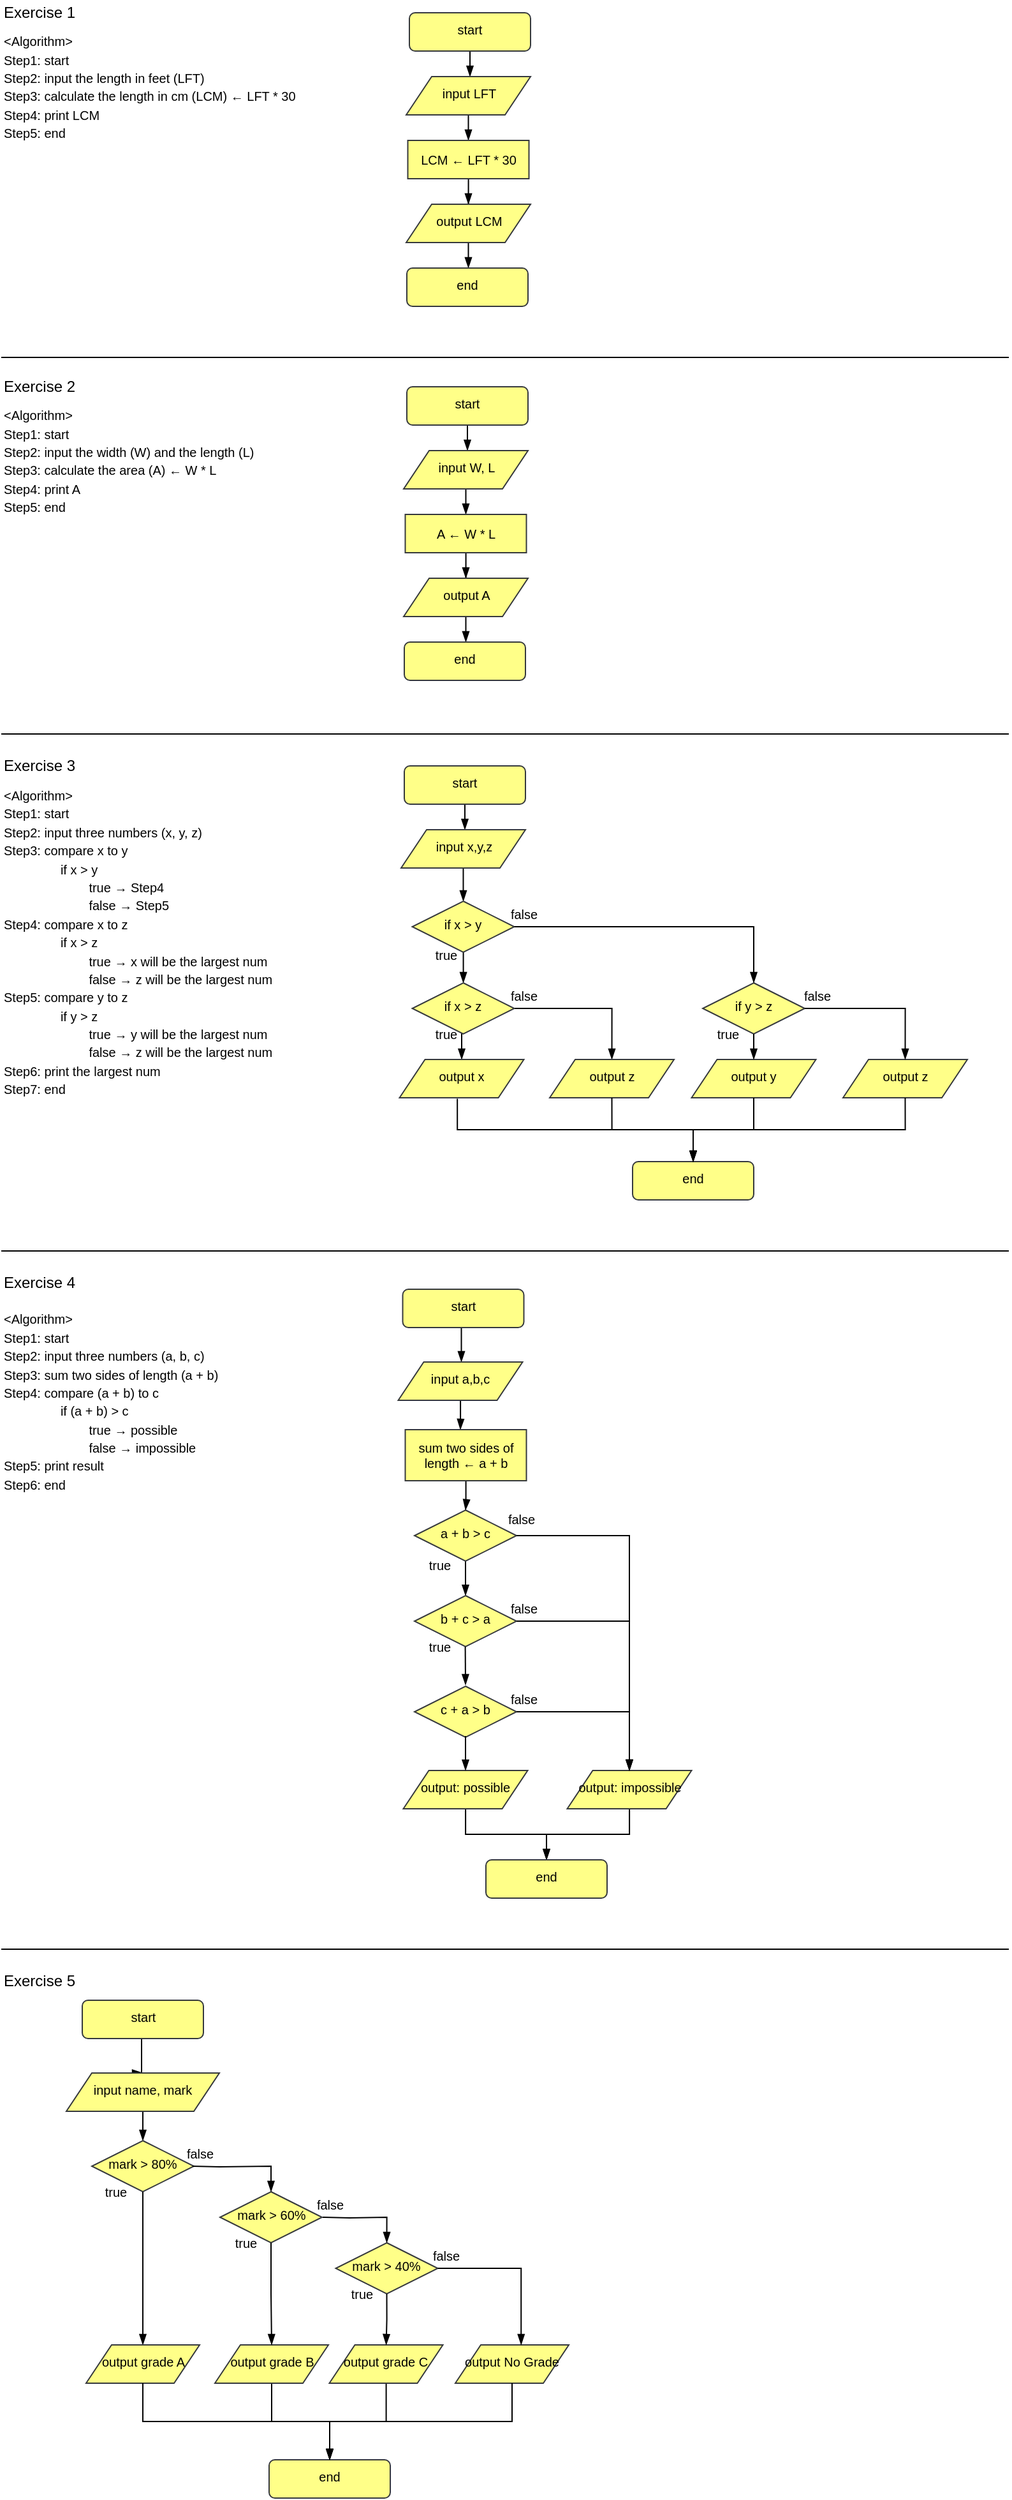 <mxfile version="15.2.4" type="device"><diagram id="eyqMh9cjn_WEc13BfmII" name="Page-1"><mxGraphModel dx="1113" dy="722" grid="1" gridSize="10" guides="1" tooltips="1" connect="1" arrows="1" fold="1" page="1" pageScale="1" pageWidth="827" pageHeight="1169" math="0" shadow="0"><root><mxCell id="0"/><mxCell id="1" parent="0"/><mxCell id="MJPnK16xKNpaMn_4Ucy1-2" value="Exercise 1" style="text;html=1;strokeColor=none;fillColor=none;align=left;verticalAlign=middle;whiteSpace=wrap;rounded=0;" parent="1" vertex="1"><mxGeometry x="10" y="10" width="100" height="20" as="geometry"/></mxCell><mxCell id="MJPnK16xKNpaMn_4Ucy1-3" value="&lt;font style=&quot;font-size: 10px&quot;&gt;&amp;lt;Algorithm&amp;gt;&lt;br&gt;Step1: start&lt;br&gt;Step2: input the length in feet (LFT)&lt;br&gt;Step3: calculate the length in cm (LCM) ← LFT * 30&lt;br&gt;Step4: print LCM&lt;br&gt;Step5: end&lt;br&gt;&lt;br&gt;&lt;/font&gt;" style="text;html=1;strokeColor=none;fillColor=none;align=left;verticalAlign=middle;whiteSpace=wrap;rounded=0;" parent="1" vertex="1"><mxGeometry x="10" y="30" width="240" height="110" as="geometry"/></mxCell><mxCell id="MJPnK16xKNpaMn_4Ucy1-7" style="edgeStyle=orthogonalEdgeStyle;rounded=0;orthogonalLoop=1;jettySize=auto;html=1;fontSize=10;endArrow=blockThin;endFill=1;" parent="1" source="MJPnK16xKNpaMn_4Ucy1-4" target="MJPnK16xKNpaMn_4Ucy1-6" edge="1"><mxGeometry relative="1" as="geometry"><Array as="points"><mxPoint x="376" y="70"/><mxPoint x="376" y="70"/></Array></mxGeometry></mxCell><mxCell id="MJPnK16xKNpaMn_4Ucy1-4" value="start" style="rounded=1;whiteSpace=wrap;html=1;fillColor=#ffff88;strokeColor=#36393d;fontSize=10;spacing=2;align=center;labelBorderColor=none;spacingTop=0;spacingBottom=4;" parent="1" vertex="1"><mxGeometry x="330" y="20" width="95" height="30" as="geometry"/></mxCell><mxCell id="MJPnK16xKNpaMn_4Ucy1-9" value="" style="edgeStyle=orthogonalEdgeStyle;rounded=0;orthogonalLoop=1;jettySize=auto;html=1;fontSize=10;endArrow=blockThin;endFill=1;" parent="1" source="MJPnK16xKNpaMn_4Ucy1-6" target="MJPnK16xKNpaMn_4Ucy1-8" edge="1"><mxGeometry relative="1" as="geometry"/></mxCell><mxCell id="MJPnK16xKNpaMn_4Ucy1-6" value="input LFT" style="shape=parallelogram;perimeter=parallelogramPerimeter;whiteSpace=wrap;html=1;fixedSize=1;fontSize=10;align=center;fillColor=#ffff88;strokeColor=#36393d;spacingBottom=4;" parent="1" vertex="1"><mxGeometry x="327.5" y="70" width="97.5" height="30" as="geometry"/></mxCell><mxCell id="MJPnK16xKNpaMn_4Ucy1-14" value="" style="edgeStyle=orthogonalEdgeStyle;rounded=0;orthogonalLoop=1;jettySize=auto;html=1;fontSize=10;endArrow=blockThin;endFill=1;entryX=0.5;entryY=0;entryDx=0;entryDy=0;" parent="1" source="MJPnK16xKNpaMn_4Ucy1-8" target="MJPnK16xKNpaMn_4Ucy1-10" edge="1"><mxGeometry relative="1" as="geometry"/></mxCell><mxCell id="MJPnK16xKNpaMn_4Ucy1-8" value="LCM ← LFT * 30" style="rounded=0;whiteSpace=wrap;html=1;fontSize=10;align=center;fillColor=#ffff88;strokeColor=#36393d;" parent="1" vertex="1"><mxGeometry x="328.75" y="120" width="95" height="30" as="geometry"/></mxCell><mxCell id="MJPnK16xKNpaMn_4Ucy1-15" value="" style="edgeStyle=orthogonalEdgeStyle;rounded=0;orthogonalLoop=1;jettySize=auto;html=1;fontSize=10;endArrow=blockThin;endFill=1;" parent="1" source="MJPnK16xKNpaMn_4Ucy1-10" target="MJPnK16xKNpaMn_4Ucy1-11" edge="1"><mxGeometry relative="1" as="geometry"/></mxCell><mxCell id="MJPnK16xKNpaMn_4Ucy1-10" value="output LCM" style="shape=parallelogram;perimeter=parallelogramPerimeter;whiteSpace=wrap;html=1;fixedSize=1;fontSize=10;align=center;fillColor=#ffff88;strokeColor=#36393d;spacingBottom=4;" parent="1" vertex="1"><mxGeometry x="327.5" y="170" width="97.5" height="30" as="geometry"/></mxCell><mxCell id="MJPnK16xKNpaMn_4Ucy1-11" value="end" style="rounded=1;whiteSpace=wrap;html=1;fillColor=#ffff88;strokeColor=#36393d;fontSize=10;spacing=2;align=center;labelBorderColor=none;spacingTop=0;spacingBottom=4;" parent="1" vertex="1"><mxGeometry x="328" y="220" width="95" height="30" as="geometry"/></mxCell><mxCell id="MJPnK16xKNpaMn_4Ucy1-16" value="&lt;font style=&quot;font-size: 10px&quot;&gt;&amp;lt;Algorithm&amp;gt;&lt;br&gt;Step1: start&lt;br&gt;Step2: input the width (W) and the length (L)&lt;br&gt;Step3: calculate the area (A) ← W * L&lt;br&gt;Step4: print A&lt;br&gt;Step5: end&lt;br&gt;&lt;br&gt;&lt;/font&gt;" style="text;html=1;strokeColor=none;fillColor=none;align=left;verticalAlign=middle;whiteSpace=wrap;rounded=0;" parent="1" vertex="1"><mxGeometry x="10" y="323" width="240" height="110" as="geometry"/></mxCell><mxCell id="MJPnK16xKNpaMn_4Ucy1-17" value="Exercise 2" style="text;html=1;strokeColor=none;fillColor=none;align=left;verticalAlign=middle;whiteSpace=wrap;rounded=0;" parent="1" vertex="1"><mxGeometry x="10" y="303" width="100" height="20" as="geometry"/></mxCell><mxCell id="MJPnK16xKNpaMn_4Ucy1-18" style="edgeStyle=orthogonalEdgeStyle;rounded=0;orthogonalLoop=1;jettySize=auto;html=1;fontSize=10;endArrow=blockThin;endFill=1;" parent="1" source="MJPnK16xKNpaMn_4Ucy1-19" target="MJPnK16xKNpaMn_4Ucy1-21" edge="1"><mxGeometry relative="1" as="geometry"><Array as="points"><mxPoint x="374" y="363"/><mxPoint x="374" y="363"/></Array></mxGeometry></mxCell><mxCell id="MJPnK16xKNpaMn_4Ucy1-19" value="start" style="rounded=1;whiteSpace=wrap;html=1;fillColor=#ffff88;strokeColor=#36393d;fontSize=10;spacing=2;align=center;labelBorderColor=none;spacingTop=0;spacingBottom=4;" parent="1" vertex="1"><mxGeometry x="328" y="313" width="95" height="30" as="geometry"/></mxCell><mxCell id="MJPnK16xKNpaMn_4Ucy1-20" value="" style="edgeStyle=orthogonalEdgeStyle;rounded=0;orthogonalLoop=1;jettySize=auto;html=1;fontSize=10;endArrow=blockThin;endFill=1;" parent="1" source="MJPnK16xKNpaMn_4Ucy1-21" target="MJPnK16xKNpaMn_4Ucy1-23" edge="1"><mxGeometry relative="1" as="geometry"/></mxCell><mxCell id="MJPnK16xKNpaMn_4Ucy1-21" value="input W, L" style="shape=parallelogram;perimeter=parallelogramPerimeter;whiteSpace=wrap;html=1;fixedSize=1;fontSize=10;align=center;fillColor=#ffff88;strokeColor=#36393d;spacingBottom=4;" parent="1" vertex="1"><mxGeometry x="325.5" y="363" width="97.5" height="30" as="geometry"/></mxCell><mxCell id="MJPnK16xKNpaMn_4Ucy1-22" value="" style="edgeStyle=orthogonalEdgeStyle;rounded=0;orthogonalLoop=1;jettySize=auto;html=1;fontSize=10;endArrow=blockThin;endFill=1;entryX=0.5;entryY=0;entryDx=0;entryDy=0;" parent="1" source="MJPnK16xKNpaMn_4Ucy1-23" target="MJPnK16xKNpaMn_4Ucy1-25" edge="1"><mxGeometry relative="1" as="geometry"/></mxCell><mxCell id="MJPnK16xKNpaMn_4Ucy1-23" value="A ← W * L" style="rounded=0;whiteSpace=wrap;html=1;fontSize=10;align=center;fillColor=#ffff88;strokeColor=#36393d;" parent="1" vertex="1"><mxGeometry x="326.75" y="413" width="95" height="30" as="geometry"/></mxCell><mxCell id="MJPnK16xKNpaMn_4Ucy1-24" value="" style="edgeStyle=orthogonalEdgeStyle;rounded=0;orthogonalLoop=1;jettySize=auto;html=1;fontSize=10;endArrow=blockThin;endFill=1;" parent="1" source="MJPnK16xKNpaMn_4Ucy1-25" target="MJPnK16xKNpaMn_4Ucy1-26" edge="1"><mxGeometry relative="1" as="geometry"/></mxCell><mxCell id="MJPnK16xKNpaMn_4Ucy1-25" value="output A" style="shape=parallelogram;perimeter=parallelogramPerimeter;whiteSpace=wrap;html=1;fixedSize=1;fontSize=10;align=center;fillColor=#ffff88;strokeColor=#36393d;spacingBottom=4;" parent="1" vertex="1"><mxGeometry x="325.5" y="463" width="97.5" height="30" as="geometry"/></mxCell><mxCell id="MJPnK16xKNpaMn_4Ucy1-26" value="end" style="rounded=1;whiteSpace=wrap;html=1;fillColor=#ffff88;strokeColor=#36393d;fontSize=10;spacing=2;align=center;labelBorderColor=none;spacingTop=0;spacingBottom=4;" parent="1" vertex="1"><mxGeometry x="326" y="513" width="95" height="30" as="geometry"/></mxCell><mxCell id="MJPnK16xKNpaMn_4Ucy1-27" value="" style="endArrow=none;html=1;fontSize=10;" parent="1" edge="1"><mxGeometry width="50" height="50" relative="1" as="geometry"><mxPoint x="10" y="290" as="sourcePoint"/><mxPoint x="800" y="290" as="targetPoint"/><Array as="points"/></mxGeometry></mxCell><mxCell id="MJPnK16xKNpaMn_4Ucy1-28" value="&lt;font style=&quot;font-size: 10px&quot;&gt;&amp;lt;Algorithm&amp;gt;&lt;br&gt;Step1: start&lt;br&gt;Step2: input three numbers (x, y, z)&lt;br&gt;Step3: compare x to y&lt;br&gt;&lt;span style=&quot;white-space: pre&quot;&gt;&#9;&lt;/span&gt;&lt;span style=&quot;white-space: pre&quot;&gt;&#9;&lt;/span&gt;if x &amp;gt; y&lt;br&gt;&lt;span style=&quot;white-space: pre&quot;&gt;&#9;&lt;/span&gt;&lt;span style=&quot;white-space: pre&quot;&gt;&#9;&lt;/span&gt;&lt;span style=&quot;white-space: pre&quot;&gt;&#9;&lt;/span&gt;true → Step4&lt;br&gt;&lt;span style=&quot;white-space: pre&quot;&gt;&#9;&lt;/span&gt;&lt;span style=&quot;white-space: pre&quot;&gt;&#9;&lt;/span&gt;&lt;span style=&quot;white-space: pre&quot;&gt;&#9;&lt;/span&gt;false → Step5&lt;br&gt;Step4: compare x to z&lt;br&gt;&lt;span style=&quot;white-space: pre&quot;&gt;&#9;&lt;/span&gt;&lt;span style=&quot;white-space: pre&quot;&gt;&#9;&lt;/span&gt;if x &amp;gt; z&lt;br&gt;&lt;span style=&quot;white-space: pre&quot;&gt;&#9;&lt;/span&gt;&lt;span style=&quot;white-space: pre&quot;&gt;&#9;&lt;/span&gt;&lt;span style=&quot;white-space: pre&quot;&gt;&#9;&lt;/span&gt;true → x will be the largest num&lt;br&gt;&lt;span style=&quot;white-space: pre&quot;&gt;&#9;&lt;/span&gt;&lt;span style=&quot;white-space: pre&quot;&gt;&#9;&lt;/span&gt;&lt;span style=&quot;white-space: pre&quot;&gt;&#9;&lt;/span&gt;false → z will be the largest num&amp;nbsp;&lt;br&gt;Step5: compare y to z&lt;br&gt;&lt;span style=&quot;white-space: pre&quot;&gt;&#9;&lt;/span&gt;&lt;span style=&quot;white-space: pre&quot;&gt;&#9;&lt;/span&gt;if y &amp;gt; z&lt;br&gt;&lt;span style=&quot;white-space: pre&quot;&gt;&#9;&lt;/span&gt;&lt;span style=&quot;white-space: pre&quot;&gt;&#9;&lt;/span&gt;&lt;span style=&quot;white-space: pre&quot;&gt;&#9;&lt;/span&gt;true → y will be the largest num&lt;br&gt;&lt;span style=&quot;white-space: pre&quot;&gt;&#9;&lt;/span&gt;&lt;span style=&quot;white-space: pre&quot;&gt;&#9;&lt;/span&gt;&lt;span style=&quot;white-space: pre&quot;&gt;&#9;&lt;/span&gt;false → z will be the largest num&lt;br&gt;Step6: print the largest num&lt;br&gt;Step7: end&lt;br&gt;&lt;br&gt;&lt;/font&gt;" style="text;html=1;strokeColor=none;fillColor=none;align=left;verticalAlign=middle;whiteSpace=wrap;rounded=0;" parent="1" vertex="1"><mxGeometry x="10" y="640" width="240" height="230" as="geometry"/></mxCell><mxCell id="MJPnK16xKNpaMn_4Ucy1-29" value="Exercise 3" style="text;html=1;strokeColor=none;fillColor=none;align=left;verticalAlign=middle;whiteSpace=wrap;rounded=0;" parent="1" vertex="1"><mxGeometry x="10" y="600" width="100" height="20" as="geometry"/></mxCell><mxCell id="MJPnK16xKNpaMn_4Ucy1-30" value="" style="endArrow=none;html=1;fontSize=10;" parent="1" edge="1"><mxGeometry width="50" height="50" relative="1" as="geometry"><mxPoint x="10" y="585" as="sourcePoint"/><mxPoint x="800" y="585" as="targetPoint"/><Array as="points"/></mxGeometry></mxCell><mxCell id="MJPnK16xKNpaMn_4Ucy1-31" style="edgeStyle=orthogonalEdgeStyle;rounded=0;orthogonalLoop=1;jettySize=auto;html=1;fontSize=10;endArrow=blockThin;endFill=1;" parent="1" source="MJPnK16xKNpaMn_4Ucy1-32" target="MJPnK16xKNpaMn_4Ucy1-34" edge="1"><mxGeometry relative="1" as="geometry"><Array as="points"><mxPoint x="372" y="660"/><mxPoint x="372" y="660"/></Array></mxGeometry></mxCell><mxCell id="MJPnK16xKNpaMn_4Ucy1-32" value="start" style="rounded=1;whiteSpace=wrap;html=1;fillColor=#ffff88;strokeColor=#36393d;fontSize=10;spacing=2;align=center;labelBorderColor=none;spacingTop=0;spacingBottom=4;" parent="1" vertex="1"><mxGeometry x="326" y="610" width="95" height="30" as="geometry"/></mxCell><mxCell id="MJPnK16xKNpaMn_4Ucy1-42" value="" style="edgeStyle=orthogonalEdgeStyle;rounded=0;orthogonalLoop=1;jettySize=auto;html=1;fontSize=10;endArrow=blockThin;endFill=1;" parent="1" source="MJPnK16xKNpaMn_4Ucy1-34" target="MJPnK16xKNpaMn_4Ucy1-40" edge="1"><mxGeometry relative="1" as="geometry"/></mxCell><mxCell id="MJPnK16xKNpaMn_4Ucy1-34" value="input x,y,z" style="shape=parallelogram;perimeter=parallelogramPerimeter;whiteSpace=wrap;html=1;fixedSize=1;fontSize=10;align=center;fillColor=#ffff88;strokeColor=#36393d;spacingBottom=4;" parent="1" vertex="1"><mxGeometry x="323.5" y="660" width="97.5" height="30" as="geometry"/></mxCell><mxCell id="MJPnK16xKNpaMn_4Ucy1-37" value="" style="edgeStyle=orthogonalEdgeStyle;rounded=0;orthogonalLoop=1;jettySize=auto;html=1;fontSize=10;endArrow=blockThin;endFill=1;entryX=0.5;entryY=0;entryDx=0;entryDy=0;" parent="1" target="MJPnK16xKNpaMn_4Ucy1-49" edge="1"><mxGeometry relative="1" as="geometry"><mxPoint x="372.25" y="790" as="sourcePoint"/></mxGeometry></mxCell><mxCell id="MJPnK16xKNpaMn_4Ucy1-39" value="end" style="rounded=1;whiteSpace=wrap;html=1;fillColor=#ffff88;strokeColor=#36393d;fontSize=10;spacing=2;align=center;labelBorderColor=none;spacingTop=0;spacingBottom=4;" parent="1" vertex="1"><mxGeometry x="505" y="920" width="95" height="30" as="geometry"/></mxCell><mxCell id="MJPnK16xKNpaMn_4Ucy1-44" value="" style="edgeStyle=orthogonalEdgeStyle;rounded=0;orthogonalLoop=1;jettySize=auto;html=1;fontSize=10;endArrow=blockThin;endFill=1;" parent="1" source="MJPnK16xKNpaMn_4Ucy1-40" target="MJPnK16xKNpaMn_4Ucy1-43" edge="1"><mxGeometry relative="1" as="geometry"/></mxCell><mxCell id="MJPnK16xKNpaMn_4Ucy1-40" value="if x &amp;gt; y" style="rhombus;whiteSpace=wrap;html=1;fontSize=10;align=center;fillColor=#ffff88;strokeColor=#36393d;spacingBottom=4;" parent="1" vertex="1"><mxGeometry x="332.25" y="716" width="80" height="40" as="geometry"/></mxCell><mxCell id="MJPnK16xKNpaMn_4Ucy1-55" value="" style="edgeStyle=orthogonalEdgeStyle;rounded=0;orthogonalLoop=1;jettySize=auto;html=1;fontSize=10;endArrow=blockThin;endFill=1;entryX=0.5;entryY=0;entryDx=0;entryDy=0;" parent="1" source="MJPnK16xKNpaMn_4Ucy1-43" target="MJPnK16xKNpaMn_4Ucy1-51" edge="1"><mxGeometry relative="1" as="geometry"><mxPoint x="482.25" y="800" as="targetPoint"/></mxGeometry></mxCell><mxCell id="MJPnK16xKNpaMn_4Ucy1-43" value="if x &amp;gt; z" style="rhombus;whiteSpace=wrap;html=1;fontSize=10;align=center;fillColor=#ffff88;strokeColor=#36393d;spacingBottom=4;" parent="1" vertex="1"><mxGeometry x="332.25" y="780" width="80" height="40" as="geometry"/></mxCell><mxCell id="MJPnK16xKNpaMn_4Ucy1-45" value="if y &amp;gt; z" style="rhombus;whiteSpace=wrap;html=1;fontSize=10;align=center;fillColor=#ffff88;strokeColor=#36393d;spacingBottom=4;" parent="1" vertex="1"><mxGeometry x="560" y="780" width="80" height="40" as="geometry"/></mxCell><mxCell id="MJPnK16xKNpaMn_4Ucy1-46" value="" style="edgeStyle=orthogonalEdgeStyle;rounded=0;orthogonalLoop=1;jettySize=auto;html=1;fontSize=10;endArrow=blockThin;endFill=1;exitX=1;exitY=0.5;exitDx=0;exitDy=0;entryX=0.5;entryY=0;entryDx=0;entryDy=0;" parent="1" source="MJPnK16xKNpaMn_4Ucy1-40" target="MJPnK16xKNpaMn_4Ucy1-45" edge="1"><mxGeometry relative="1" as="geometry"><mxPoint x="382.314" y="765.968" as="sourcePoint"/><mxPoint x="480" y="780" as="targetPoint"/></mxGeometry></mxCell><mxCell id="MJPnK16xKNpaMn_4Ucy1-47" value="false" style="text;html=1;strokeColor=none;fillColor=none;align=center;verticalAlign=middle;whiteSpace=wrap;rounded=0;fontSize=10;" parent="1" vertex="1"><mxGeometry x="400" y="716" width="40" height="20" as="geometry"/></mxCell><mxCell id="MJPnK16xKNpaMn_4Ucy1-48" value="true" style="text;html=1;strokeColor=none;fillColor=none;align=center;verticalAlign=middle;whiteSpace=wrap;rounded=0;fontSize=10;" parent="1" vertex="1"><mxGeometry x="339.25" y="748" width="40" height="20" as="geometry"/></mxCell><mxCell id="MJPnK16xKNpaMn_4Ucy1-49" value="output x" style="shape=parallelogram;perimeter=parallelogramPerimeter;whiteSpace=wrap;html=1;fixedSize=1;fontSize=10;align=center;fillColor=#ffff88;strokeColor=#36393d;spacingBottom=4;" parent="1" vertex="1"><mxGeometry x="322.25" y="840" width="97.5" height="30" as="geometry"/></mxCell><mxCell id="MJPnK16xKNpaMn_4Ucy1-51" value="output z" style="shape=parallelogram;perimeter=parallelogramPerimeter;whiteSpace=wrap;html=1;fixedSize=1;fontSize=10;align=center;fillColor=#ffff88;strokeColor=#36393d;spacingBottom=4;" parent="1" vertex="1"><mxGeometry x="440" y="840" width="97.5" height="30" as="geometry"/></mxCell><mxCell id="MJPnK16xKNpaMn_4Ucy1-52" value="output y" style="shape=parallelogram;perimeter=parallelogramPerimeter;whiteSpace=wrap;html=1;fixedSize=1;fontSize=10;align=center;fillColor=#ffff88;strokeColor=#36393d;spacingBottom=4;" parent="1" vertex="1"><mxGeometry x="551.25" y="840" width="97.5" height="30" as="geometry"/></mxCell><mxCell id="MJPnK16xKNpaMn_4Ucy1-56" value="false" style="text;html=1;strokeColor=none;fillColor=none;align=center;verticalAlign=middle;whiteSpace=wrap;rounded=0;fontSize=10;" parent="1" vertex="1"><mxGeometry x="400" y="780" width="40" height="20" as="geometry"/></mxCell><mxCell id="MJPnK16xKNpaMn_4Ucy1-57" value="true" style="text;html=1;strokeColor=none;fillColor=none;align=center;verticalAlign=middle;whiteSpace=wrap;rounded=0;fontSize=10;" parent="1" vertex="1"><mxGeometry x="339.25" y="810" width="40" height="20" as="geometry"/></mxCell><mxCell id="MJPnK16xKNpaMn_4Ucy1-58" value="output z" style="shape=parallelogram;perimeter=parallelogramPerimeter;whiteSpace=wrap;html=1;fixedSize=1;fontSize=10;align=center;fillColor=#ffff88;strokeColor=#36393d;spacingBottom=4;" parent="1" vertex="1"><mxGeometry x="670" y="840" width="97.5" height="30" as="geometry"/></mxCell><mxCell id="MJPnK16xKNpaMn_4Ucy1-59" value="" style="edgeStyle=orthogonalEdgeStyle;rounded=0;orthogonalLoop=1;jettySize=auto;html=1;fontSize=10;endArrow=blockThin;endFill=1;entryX=0.5;entryY=0;entryDx=0;entryDy=0;exitX=1;exitY=0.5;exitDx=0;exitDy=0;" parent="1" source="MJPnK16xKNpaMn_4Ucy1-62" target="MJPnK16xKNpaMn_4Ucy1-52" edge="1"><mxGeometry relative="1" as="geometry"><mxPoint x="600" y="815" as="sourcePoint"/><mxPoint x="611.75" y="840" as="targetPoint"/></mxGeometry></mxCell><mxCell id="MJPnK16xKNpaMn_4Ucy1-60" value="" style="edgeStyle=orthogonalEdgeStyle;rounded=0;orthogonalLoop=1;jettySize=auto;html=1;fontSize=10;endArrow=blockThin;endFill=1;entryX=0.5;entryY=0;entryDx=0;entryDy=0;exitX=1;exitY=0.5;exitDx=0;exitDy=0;" parent="1" source="MJPnK16xKNpaMn_4Ucy1-45" target="MJPnK16xKNpaMn_4Ucy1-58" edge="1"><mxGeometry relative="1" as="geometry"><mxPoint x="652.943" y="800.029" as="sourcePoint"/><mxPoint x="729.5" y="840" as="targetPoint"/></mxGeometry></mxCell><mxCell id="MJPnK16xKNpaMn_4Ucy1-61" value="false" style="text;html=1;strokeColor=none;fillColor=none;align=center;verticalAlign=middle;whiteSpace=wrap;rounded=0;fontSize=10;" parent="1" vertex="1"><mxGeometry x="630" y="780" width="40" height="20" as="geometry"/></mxCell><mxCell id="MJPnK16xKNpaMn_4Ucy1-62" value="true" style="text;html=1;strokeColor=none;fillColor=none;align=center;verticalAlign=middle;whiteSpace=wrap;rounded=0;fontSize=10;" parent="1" vertex="1"><mxGeometry x="560" y="815" width="40" height="10" as="geometry"/></mxCell><mxCell id="MJPnK16xKNpaMn_4Ucy1-63" value="" style="edgeStyle=orthogonalEdgeStyle;rounded=0;orthogonalLoop=1;jettySize=auto;html=1;fontSize=10;endArrow=blockThin;endFill=1;entryX=0.5;entryY=0;entryDx=0;entryDy=0;exitX=0.5;exitY=1;exitDx=0;exitDy=0;" parent="1" source="MJPnK16xKNpaMn_4Ucy1-58" target="MJPnK16xKNpaMn_4Ucy1-39" edge="1"><mxGeometry relative="1" as="geometry"><mxPoint x="593.363" y="889.999" as="sourcePoint"/><mxPoint x="669.92" y="929.97" as="targetPoint"/></mxGeometry></mxCell><mxCell id="MJPnK16xKNpaMn_4Ucy1-64" value="" style="edgeStyle=orthogonalEdgeStyle;rounded=0;orthogonalLoop=1;jettySize=auto;html=1;fontSize=10;endArrow=blockThin;endFill=1;entryX=0.5;entryY=0;entryDx=0;entryDy=0;exitX=0.5;exitY=1;exitDx=0;exitDy=0;" parent="1" source="MJPnK16xKNpaMn_4Ucy1-52" target="MJPnK16xKNpaMn_4Ucy1-39" edge="1"><mxGeometry relative="1" as="geometry"><mxPoint x="635.63" y="880" as="sourcePoint"/><mxPoint x="469.38" y="930" as="targetPoint"/></mxGeometry></mxCell><mxCell id="MJPnK16xKNpaMn_4Ucy1-66" value="" style="edgeStyle=orthogonalEdgeStyle;rounded=0;orthogonalLoop=1;jettySize=auto;html=1;fontSize=10;endArrow=blockThin;endFill=1;exitX=0.465;exitY=1.024;exitDx=0;exitDy=0;exitPerimeter=0;entryX=0.5;entryY=0;entryDx=0;entryDy=0;" parent="1" source="MJPnK16xKNpaMn_4Ucy1-49" target="MJPnK16xKNpaMn_4Ucy1-39" edge="1"><mxGeometry relative="1" as="geometry"><mxPoint x="342.38" y="904" as="sourcePoint"/><mxPoint x="404.63" y="950" as="targetPoint"/></mxGeometry></mxCell><mxCell id="MJPnK16xKNpaMn_4Ucy1-67" value="" style="edgeStyle=orthogonalEdgeStyle;rounded=0;orthogonalLoop=1;jettySize=auto;html=1;fontSize=10;endArrow=blockThin;endFill=1;exitX=0.5;exitY=1;exitDx=0;exitDy=0;entryX=0.5;entryY=0;entryDx=0;entryDy=0;" parent="1" source="MJPnK16xKNpaMn_4Ucy1-51" target="MJPnK16xKNpaMn_4Ucy1-39" edge="1"><mxGeometry relative="1" as="geometry"><mxPoint x="377.587" y="880.72" as="sourcePoint"/><mxPoint x="562.5" y="930" as="targetPoint"/></mxGeometry></mxCell><mxCell id="MJPnK16xKNpaMn_4Ucy1-68" value="&lt;font style=&quot;font-size: 10px&quot;&gt;&amp;lt;Algorithm&amp;gt;&lt;br&gt;Step1: start&lt;br&gt;Step2: input three numbers (a, b, c)&lt;br&gt;Step3: sum two sides of length (a + b)&lt;br&gt;Step4: compare (a + b) to c&lt;br&gt;&lt;span style=&quot;white-space: pre&quot;&gt;&#9;&lt;/span&gt;&lt;span style=&quot;white-space: pre&quot;&gt;&#9;&lt;/span&gt;if (a + b) &amp;gt; c&lt;br&gt;&lt;span style=&quot;white-space: pre&quot;&gt;&#9;&lt;/span&gt;&lt;span style=&quot;white-space: pre&quot;&gt;&#9;&lt;/span&gt;&lt;span style=&quot;white-space: pre&quot;&gt;&#9;&lt;/span&gt;true → possible&lt;br&gt;&lt;span style=&quot;white-space: pre&quot;&gt;&#9;&lt;/span&gt;&lt;span style=&quot;white-space: pre&quot;&gt;&#9;&lt;/span&gt;&lt;span style=&quot;white-space: pre&quot;&gt;&#9;&lt;/span&gt;false → impossible&amp;nbsp;&lt;br&gt;Step5: print result&lt;br&gt;Step6: end&lt;br&gt;&lt;br&gt;&lt;/font&gt;" style="text;html=1;strokeColor=none;fillColor=none;align=left;verticalAlign=middle;whiteSpace=wrap;rounded=0;" parent="1" vertex="1"><mxGeometry x="10" y="1000" width="240" height="230" as="geometry"/></mxCell><mxCell id="MJPnK16xKNpaMn_4Ucy1-69" value="Exercise 4" style="text;html=1;strokeColor=none;fillColor=none;align=left;verticalAlign=middle;whiteSpace=wrap;rounded=0;" parent="1" vertex="1"><mxGeometry x="10" y="1005" width="100" height="20" as="geometry"/></mxCell><mxCell id="MJPnK16xKNpaMn_4Ucy1-70" value="" style="endArrow=none;html=1;fontSize=10;" parent="1" edge="1"><mxGeometry width="50" height="50" relative="1" as="geometry"><mxPoint x="10" y="990" as="sourcePoint"/><mxPoint x="800" y="990" as="targetPoint"/><Array as="points"/></mxGeometry></mxCell><mxCell id="MJPnK16xKNpaMn_4Ucy1-71" style="edgeStyle=orthogonalEdgeStyle;rounded=0;orthogonalLoop=1;jettySize=auto;html=1;fontSize=10;endArrow=blockThin;endFill=1;" parent="1" source="MJPnK16xKNpaMn_4Ucy1-72" target="MJPnK16xKNpaMn_4Ucy1-74" edge="1"><mxGeometry relative="1" as="geometry"><Array as="points"><mxPoint x="370.75" y="1070"/><mxPoint x="370.75" y="1070"/></Array></mxGeometry></mxCell><mxCell id="MJPnK16xKNpaMn_4Ucy1-72" value="start" style="rounded=1;whiteSpace=wrap;html=1;fillColor=#ffff88;strokeColor=#36393d;fontSize=10;spacing=2;align=center;labelBorderColor=none;spacingTop=0;spacingBottom=4;" parent="1" vertex="1"><mxGeometry x="324.75" y="1020" width="95" height="30" as="geometry"/></mxCell><mxCell id="MJPnK16xKNpaMn_4Ucy1-73" value="" style="edgeStyle=orthogonalEdgeStyle;rounded=0;orthogonalLoop=1;jettySize=auto;html=1;fontSize=10;endArrow=blockThin;endFill=1;entryX=0.455;entryY=0;entryDx=0;entryDy=0;entryPerimeter=0;" parent="1" source="MJPnK16xKNpaMn_4Ucy1-74" target="MJPnK16xKNpaMn_4Ucy1-79" edge="1"><mxGeometry relative="1" as="geometry"/></mxCell><mxCell id="MJPnK16xKNpaMn_4Ucy1-74" value="input a,b,c" style="shape=parallelogram;perimeter=parallelogramPerimeter;whiteSpace=wrap;html=1;fixedSize=1;fontSize=10;align=center;fillColor=#ffff88;strokeColor=#36393d;spacingBottom=4;" parent="1" vertex="1"><mxGeometry x="321.25" y="1077" width="97.5" height="30" as="geometry"/></mxCell><mxCell id="MJPnK16xKNpaMn_4Ucy1-86" value="" style="edgeStyle=orthogonalEdgeStyle;rounded=0;orthogonalLoop=1;jettySize=auto;html=1;fontSize=10;endArrow=blockThin;endFill=1;entryX=0.5;entryY=0;entryDx=0;entryDy=0;" parent="1" source="MJPnK16xKNpaMn_4Ucy1-76" target="aTNP_7dJa2hOs_6PP5Cn-1" edge="1"><mxGeometry relative="1" as="geometry"/></mxCell><mxCell id="MJPnK16xKNpaMn_4Ucy1-76" value="a + b &amp;gt; c" style="rhombus;whiteSpace=wrap;html=1;fontSize=10;align=center;fillColor=#ffff88;strokeColor=#36393d;spacingBottom=4;" parent="1" vertex="1"><mxGeometry x="334" y="1193" width="80" height="40" as="geometry"/></mxCell><mxCell id="MJPnK16xKNpaMn_4Ucy1-77" value="false" style="text;html=1;strokeColor=none;fillColor=none;align=center;verticalAlign=middle;whiteSpace=wrap;rounded=0;fontSize=10;" parent="1" vertex="1"><mxGeometry x="397.75" y="1190" width="40" height="20" as="geometry"/></mxCell><mxCell id="MJPnK16xKNpaMn_4Ucy1-78" value="true" style="text;html=1;strokeColor=none;fillColor=none;align=center;verticalAlign=middle;whiteSpace=wrap;rounded=0;fontSize=10;" parent="1" vertex="1"><mxGeometry x="334" y="1220" width="40" height="32" as="geometry"/></mxCell><mxCell id="MJPnK16xKNpaMn_4Ucy1-83" value="" style="edgeStyle=orthogonalEdgeStyle;rounded=0;orthogonalLoop=1;jettySize=auto;html=1;fontSize=10;endArrow=blockThin;endFill=1;entryX=0.5;entryY=0;entryDx=0;entryDy=0;" parent="1" source="MJPnK16xKNpaMn_4Ucy1-79" target="MJPnK16xKNpaMn_4Ucy1-76" edge="1"><mxGeometry relative="1" as="geometry"/></mxCell><mxCell id="MJPnK16xKNpaMn_4Ucy1-79" value="sum two sides of length ← a + b" style="rounded=0;whiteSpace=wrap;html=1;fontSize=10;align=center;fillColor=#ffff88;strokeColor=#36393d;" parent="1" vertex="1"><mxGeometry x="326.75" y="1130" width="95" height="40" as="geometry"/></mxCell><mxCell id="MJPnK16xKNpaMn_4Ucy1-90" value="" style="edgeStyle=orthogonalEdgeStyle;rounded=0;orthogonalLoop=1;jettySize=auto;html=1;fontSize=10;endArrow=blockThin;endFill=1;" parent="1" source="MJPnK16xKNpaMn_4Ucy1-84" target="MJPnK16xKNpaMn_4Ucy1-88" edge="1"><mxGeometry relative="1" as="geometry"/></mxCell><mxCell id="MJPnK16xKNpaMn_4Ucy1-84" value="output: possible" style="shape=parallelogram;perimeter=parallelogramPerimeter;whiteSpace=wrap;html=1;fixedSize=1;fontSize=10;align=center;fillColor=#ffff88;strokeColor=#36393d;spacingBottom=4;" parent="1" vertex="1"><mxGeometry x="325.25" y="1397" width="97.5" height="30" as="geometry"/></mxCell><mxCell id="MJPnK16xKNpaMn_4Ucy1-89" value="" style="edgeStyle=orthogonalEdgeStyle;rounded=0;orthogonalLoop=1;jettySize=auto;html=1;fontSize=10;endArrow=blockThin;endFill=1;" parent="1" source="MJPnK16xKNpaMn_4Ucy1-85" target="MJPnK16xKNpaMn_4Ucy1-88" edge="1"><mxGeometry relative="1" as="geometry"/></mxCell><mxCell id="MJPnK16xKNpaMn_4Ucy1-85" value="output: impossible" style="shape=parallelogram;perimeter=parallelogramPerimeter;whiteSpace=wrap;html=1;fixedSize=1;fontSize=10;align=center;fillColor=#ffff88;strokeColor=#36393d;spacingBottom=4;" parent="1" vertex="1"><mxGeometry x="453.75" y="1397" width="97.5" height="30" as="geometry"/></mxCell><mxCell id="MJPnK16xKNpaMn_4Ucy1-87" value="" style="edgeStyle=orthogonalEdgeStyle;rounded=0;orthogonalLoop=1;jettySize=auto;html=1;fontSize=10;endArrow=blockThin;endFill=1;exitX=1;exitY=0.5;exitDx=0;exitDy=0;entryX=0.5;entryY=0;entryDx=0;entryDy=0;" parent="1" source="MJPnK16xKNpaMn_4Ucy1-76" target="MJPnK16xKNpaMn_4Ucy1-85" edge="1"><mxGeometry relative="1" as="geometry"><mxPoint x="384" y="1243" as="sourcePoint"/><mxPoint x="384.04" y="1270" as="targetPoint"/></mxGeometry></mxCell><mxCell id="MJPnK16xKNpaMn_4Ucy1-88" value="end" style="rounded=1;whiteSpace=wrap;html=1;fillColor=#ffff88;strokeColor=#36393d;fontSize=10;spacing=2;align=center;labelBorderColor=none;spacingTop=0;spacingBottom=4;" parent="1" vertex="1"><mxGeometry x="390" y="1467" width="95" height="30" as="geometry"/></mxCell><mxCell id="MJPnK16xKNpaMn_4Ucy1-93" value="Exercise 5" style="text;html=1;strokeColor=none;fillColor=none;align=left;verticalAlign=middle;whiteSpace=wrap;rounded=0;" parent="1" vertex="1"><mxGeometry x="10" y="1552" width="100" height="20" as="geometry"/></mxCell><mxCell id="MJPnK16xKNpaMn_4Ucy1-94" value="" style="endArrow=none;html=1;fontSize=10;" parent="1" edge="1"><mxGeometry width="50" height="50" relative="1" as="geometry"><mxPoint x="10" y="1537" as="sourcePoint"/><mxPoint x="800" y="1537" as="targetPoint"/><Array as="points"/></mxGeometry></mxCell><mxCell id="MJPnK16xKNpaMn_4Ucy1-95" style="edgeStyle=orthogonalEdgeStyle;rounded=0;orthogonalLoop=1;jettySize=auto;html=1;fontSize=10;endArrow=blockThin;endFill=1;entryX=0.5;entryY=0;entryDx=0;entryDy=0;" parent="1" source="MJPnK16xKNpaMn_4Ucy1-96" target="MJPnK16xKNpaMn_4Ucy1-98" edge="1"><mxGeometry relative="1" as="geometry"><Array as="points"><mxPoint x="120" y="1634"/></Array></mxGeometry></mxCell><mxCell id="MJPnK16xKNpaMn_4Ucy1-96" value="start" style="rounded=1;whiteSpace=wrap;html=1;fillColor=#ffff88;strokeColor=#36393d;fontSize=10;spacing=2;align=center;labelBorderColor=none;spacingTop=0;spacingBottom=4;" parent="1" vertex="1"><mxGeometry x="73.5" y="1577" width="95" height="30" as="geometry"/></mxCell><mxCell id="MJPnK16xKNpaMn_4Ucy1-97" value="" style="edgeStyle=orthogonalEdgeStyle;rounded=0;orthogonalLoop=1;jettySize=auto;html=1;fontSize=10;endArrow=blockThin;endFill=1;entryX=0.5;entryY=0;entryDx=0;entryDy=0;" parent="1" source="MJPnK16xKNpaMn_4Ucy1-98" target="MJPnK16xKNpaMn_4Ucy1-100" edge="1"><mxGeometry relative="1" as="geometry"><mxPoint x="118.725" y="1687" as="targetPoint"/></mxGeometry></mxCell><mxCell id="MJPnK16xKNpaMn_4Ucy1-98" value="input name, mark" style="shape=parallelogram;perimeter=parallelogramPerimeter;whiteSpace=wrap;html=1;fixedSize=1;fontSize=10;align=center;fillColor=#ffff88;strokeColor=#36393d;spacingBottom=4;" parent="1" vertex="1"><mxGeometry x="61" y="1634" width="120" height="30" as="geometry"/></mxCell><mxCell id="MJPnK16xKNpaMn_4Ucy1-100" value="mark &amp;gt; 80%" style="rhombus;whiteSpace=wrap;html=1;fontSize=10;align=center;fillColor=#ffff88;strokeColor=#36393d;spacingBottom=4;" parent="1" vertex="1"><mxGeometry x="81" y="1687" width="80" height="40" as="geometry"/></mxCell><mxCell id="MJPnK16xKNpaMn_4Ucy1-101" value="mark &amp;gt; 60%" style="rhombus;whiteSpace=wrap;html=1;fontSize=10;align=center;fillColor=#ffff88;strokeColor=#36393d;spacingBottom=4;" parent="1" vertex="1"><mxGeometry x="181.5" y="1727" width="80" height="40" as="geometry"/></mxCell><mxCell id="MJPnK16xKNpaMn_4Ucy1-102" value="mark &amp;gt; 40%" style="rhombus;whiteSpace=wrap;html=1;fontSize=10;align=center;fillColor=#ffff88;strokeColor=#36393d;spacingBottom=4;" parent="1" vertex="1"><mxGeometry x="272.25" y="1767" width="80" height="40" as="geometry"/></mxCell><mxCell id="MJPnK16xKNpaMn_4Ucy1-103" value="" style="edgeStyle=orthogonalEdgeStyle;rounded=0;orthogonalLoop=1;jettySize=auto;html=1;fontSize=10;endArrow=blockThin;endFill=1;exitX=0.5;exitY=1;exitDx=0;exitDy=0;entryX=0.5;entryY=0;entryDx=0;entryDy=0;" parent="1" source="MJPnK16xKNpaMn_4Ucy1-100" target="MJPnK16xKNpaMn_4Ucy1-104" edge="1"><mxGeometry relative="1" as="geometry"><mxPoint x="131" y="1674" as="sourcePoint"/><mxPoint x="120" y="1837" as="targetPoint"/></mxGeometry></mxCell><mxCell id="MJPnK16xKNpaMn_4Ucy1-104" value="output grade A" style="shape=parallelogram;perimeter=parallelogramPerimeter;whiteSpace=wrap;html=1;fixedSize=1;fontSize=10;align=center;fillColor=#ffff88;strokeColor=#36393d;spacingBottom=4;" parent="1" vertex="1"><mxGeometry x="76.5" y="1847" width="89" height="30" as="geometry"/></mxCell><mxCell id="MJPnK16xKNpaMn_4Ucy1-115" value="" style="edgeStyle=orthogonalEdgeStyle;rounded=0;orthogonalLoop=1;jettySize=auto;html=1;fontSize=10;endArrow=blockThin;endFill=1;" parent="1" source="MJPnK16xKNpaMn_4Ucy1-105" target="MJPnK16xKNpaMn_4Ucy1-113" edge="1"><mxGeometry relative="1" as="geometry"/></mxCell><mxCell id="MJPnK16xKNpaMn_4Ucy1-105" value="output grade B" style="shape=parallelogram;perimeter=parallelogramPerimeter;whiteSpace=wrap;html=1;fixedSize=1;fontSize=10;align=center;fillColor=#ffff88;strokeColor=#36393d;spacingBottom=4;" parent="1" vertex="1"><mxGeometry x="177.5" y="1847" width="89" height="30" as="geometry"/></mxCell><mxCell id="MJPnK16xKNpaMn_4Ucy1-116" value="" style="edgeStyle=orthogonalEdgeStyle;rounded=0;orthogonalLoop=1;jettySize=auto;html=1;fontSize=10;endArrow=blockThin;endFill=1;" parent="1" source="MJPnK16xKNpaMn_4Ucy1-106" target="MJPnK16xKNpaMn_4Ucy1-113" edge="1"><mxGeometry relative="1" as="geometry"/></mxCell><mxCell id="MJPnK16xKNpaMn_4Ucy1-106" value="output grade C" style="shape=parallelogram;perimeter=parallelogramPerimeter;whiteSpace=wrap;html=1;fixedSize=1;fontSize=10;align=center;fillColor=#ffff88;strokeColor=#36393d;spacingBottom=4;" parent="1" vertex="1"><mxGeometry x="267.25" y="1847" width="89" height="30" as="geometry"/></mxCell><mxCell id="MJPnK16xKNpaMn_4Ucy1-107" value="output No Grade" style="shape=parallelogram;perimeter=parallelogramPerimeter;whiteSpace=wrap;html=1;fixedSize=1;fontSize=10;align=center;fillColor=#ffff88;strokeColor=#36393d;spacingBottom=4;" parent="1" vertex="1"><mxGeometry x="366" y="1847" width="89" height="30" as="geometry"/></mxCell><mxCell id="MJPnK16xKNpaMn_4Ucy1-108" value="" style="edgeStyle=orthogonalEdgeStyle;rounded=0;orthogonalLoop=1;jettySize=auto;html=1;fontSize=10;endArrow=blockThin;endFill=1;entryX=0.5;entryY=0;entryDx=0;entryDy=0;" parent="1" target="MJPnK16xKNpaMn_4Ucy1-101" edge="1"><mxGeometry relative="1" as="geometry"><mxPoint x="160" y="1707" as="sourcePoint"/><mxPoint x="131" y="1857" as="targetPoint"/></mxGeometry></mxCell><mxCell id="MJPnK16xKNpaMn_4Ucy1-109" value="" style="edgeStyle=orthogonalEdgeStyle;rounded=0;orthogonalLoop=1;jettySize=auto;html=1;fontSize=10;endArrow=blockThin;endFill=1;entryX=0.5;entryY=0;entryDx=0;entryDy=0;" parent="1" target="MJPnK16xKNpaMn_4Ucy1-102" edge="1"><mxGeometry relative="1" as="geometry"><mxPoint x="262" y="1747" as="sourcePoint"/><mxPoint x="323.49" y="1767" as="targetPoint"/></mxGeometry></mxCell><mxCell id="MJPnK16xKNpaMn_4Ucy1-110" value="" style="edgeStyle=orthogonalEdgeStyle;rounded=0;orthogonalLoop=1;jettySize=auto;html=1;fontSize=10;endArrow=blockThin;endFill=1;entryX=0.58;entryY=0;entryDx=0;entryDy=0;entryPerimeter=0;exitX=1;exitY=0.5;exitDx=0;exitDy=0;" parent="1" source="MJPnK16xKNpaMn_4Ucy1-102" target="MJPnK16xKNpaMn_4Ucy1-107" edge="1"><mxGeometry relative="1" as="geometry"><mxPoint x="352.34" y="1787" as="sourcePoint"/><mxPoint x="402.59" y="1807" as="targetPoint"/></mxGeometry></mxCell><mxCell id="MJPnK16xKNpaMn_4Ucy1-111" value="" style="edgeStyle=orthogonalEdgeStyle;rounded=0;orthogonalLoop=1;jettySize=auto;html=1;fontSize=10;endArrow=blockThin;endFill=1;entryX=0.5;entryY=0;entryDx=0;entryDy=0;exitX=0.5;exitY=1;exitDx=0;exitDy=0;" parent="1" source="MJPnK16xKNpaMn_4Ucy1-101" target="MJPnK16xKNpaMn_4Ucy1-105" edge="1"><mxGeometry relative="1" as="geometry"><mxPoint x="187.82" y="1787" as="sourcePoint"/><mxPoint x="238.19" y="1847" as="targetPoint"/></mxGeometry></mxCell><mxCell id="MJPnK16xKNpaMn_4Ucy1-112" value="" style="edgeStyle=orthogonalEdgeStyle;rounded=0;orthogonalLoop=1;jettySize=auto;html=1;fontSize=10;endArrow=blockThin;endFill=1;exitX=0.5;exitY=1;exitDx=0;exitDy=0;" parent="1" source="MJPnK16xKNpaMn_4Ucy1-102" target="MJPnK16xKNpaMn_4Ucy1-106" edge="1"><mxGeometry relative="1" as="geometry"><mxPoint x="231.5" y="1777" as="sourcePoint"/><mxPoint x="232" y="1857" as="targetPoint"/></mxGeometry></mxCell><mxCell id="MJPnK16xKNpaMn_4Ucy1-113" value="end" style="rounded=1;whiteSpace=wrap;html=1;fillColor=#ffff88;strokeColor=#36393d;fontSize=10;spacing=2;align=center;labelBorderColor=none;spacingTop=0;spacingBottom=4;" parent="1" vertex="1"><mxGeometry x="220" y="1937" width="95" height="30" as="geometry"/></mxCell><mxCell id="MJPnK16xKNpaMn_4Ucy1-114" value="" style="edgeStyle=orthogonalEdgeStyle;rounded=0;orthogonalLoop=1;jettySize=auto;html=1;fontSize=10;endArrow=blockThin;endFill=1;exitX=0.5;exitY=1;exitDx=0;exitDy=0;entryX=0.5;entryY=0;entryDx=0;entryDy=0;" parent="1" source="MJPnK16xKNpaMn_4Ucy1-104" target="MJPnK16xKNpaMn_4Ucy1-113" edge="1"><mxGeometry relative="1" as="geometry"><mxPoint x="131" y="1737" as="sourcePoint"/><mxPoint x="131" y="1857" as="targetPoint"/></mxGeometry></mxCell><mxCell id="MJPnK16xKNpaMn_4Ucy1-117" value="" style="edgeStyle=orthogonalEdgeStyle;rounded=0;orthogonalLoop=1;jettySize=auto;html=1;fontSize=10;endArrow=blockThin;endFill=1;exitX=0.5;exitY=1;exitDx=0;exitDy=0;entryX=0.5;entryY=0;entryDx=0;entryDy=0;" parent="1" source="MJPnK16xKNpaMn_4Ucy1-107" target="MJPnK16xKNpaMn_4Ucy1-113" edge="1"><mxGeometry relative="1" as="geometry"><mxPoint x="321.8" y="1887" as="sourcePoint"/><mxPoint x="257.514" y="1927" as="targetPoint"/></mxGeometry></mxCell><mxCell id="aTNP_7dJa2hOs_6PP5Cn-1" value="b + c &amp;gt; a" style="rhombus;whiteSpace=wrap;html=1;fontSize=10;align=center;fillColor=#ffff88;strokeColor=#36393d;spacingBottom=4;" vertex="1" parent="1"><mxGeometry x="334" y="1260" width="80" height="40" as="geometry"/></mxCell><mxCell id="aTNP_7dJa2hOs_6PP5Cn-2" value="c + a &amp;gt; b" style="rhombus;whiteSpace=wrap;html=1;fontSize=10;align=center;fillColor=#ffff88;strokeColor=#36393d;spacingBottom=4;" vertex="1" parent="1"><mxGeometry x="334" y="1331" width="80" height="40" as="geometry"/></mxCell><mxCell id="aTNP_7dJa2hOs_6PP5Cn-3" value="" style="edgeStyle=orthogonalEdgeStyle;rounded=0;orthogonalLoop=1;jettySize=auto;html=1;fontSize=10;endArrow=blockThin;endFill=1;exitX=1;exitY=0.5;exitDx=0;exitDy=0;" edge="1" parent="1" source="aTNP_7dJa2hOs_6PP5Cn-4"><mxGeometry relative="1" as="geometry"><mxPoint x="373.81" y="1297" as="sourcePoint"/><mxPoint x="374" y="1330" as="targetPoint"/></mxGeometry></mxCell><mxCell id="aTNP_7dJa2hOs_6PP5Cn-4" value="true" style="text;html=1;strokeColor=none;fillColor=none;align=center;verticalAlign=middle;whiteSpace=wrap;rounded=0;fontSize=10;" vertex="1" parent="1"><mxGeometry x="333.81" y="1284" width="40" height="32" as="geometry"/></mxCell><mxCell id="aTNP_7dJa2hOs_6PP5Cn-6" value="" style="edgeStyle=orthogonalEdgeStyle;rounded=0;orthogonalLoop=1;jettySize=auto;html=1;fontSize=10;endArrow=blockThin;endFill=1;entryX=0.5;entryY=0;entryDx=0;entryDy=0;" edge="1" parent="1" target="MJPnK16xKNpaMn_4Ucy1-84"><mxGeometry relative="1" as="geometry"><mxPoint x="374" y="1370" as="sourcePoint"/><mxPoint x="384" y="1340" as="targetPoint"/></mxGeometry></mxCell><mxCell id="aTNP_7dJa2hOs_6PP5Cn-7" value="" style="edgeStyle=orthogonalEdgeStyle;rounded=0;orthogonalLoop=1;jettySize=auto;html=1;fontSize=10;endArrow=blockThin;endFill=1;exitX=1;exitY=0.5;exitDx=0;exitDy=0;entryX=0.5;entryY=0;entryDx=0;entryDy=0;" edge="1" parent="1" source="aTNP_7dJa2hOs_6PP5Cn-1" target="MJPnK16xKNpaMn_4Ucy1-85"><mxGeometry relative="1" as="geometry"><mxPoint x="424" y="1223" as="sourcePoint"/><mxPoint x="512.5" y="1407" as="targetPoint"/></mxGeometry></mxCell><mxCell id="aTNP_7dJa2hOs_6PP5Cn-8" value="" style="edgeStyle=orthogonalEdgeStyle;rounded=0;orthogonalLoop=1;jettySize=auto;html=1;fontSize=10;endArrow=blockThin;endFill=1;exitX=1;exitY=0.5;exitDx=0;exitDy=0;entryX=0.5;entryY=0;entryDx=0;entryDy=0;" edge="1" parent="1" source="aTNP_7dJa2hOs_6PP5Cn-2" target="MJPnK16xKNpaMn_4Ucy1-85"><mxGeometry relative="1" as="geometry"><mxPoint x="424" y="1290" as="sourcePoint"/><mxPoint x="512.5" y="1407" as="targetPoint"/></mxGeometry></mxCell><mxCell id="aTNP_7dJa2hOs_6PP5Cn-9" value="false" style="text;html=1;strokeColor=none;fillColor=none;align=center;verticalAlign=middle;whiteSpace=wrap;rounded=0;fontSize=10;" vertex="1" parent="1"><mxGeometry x="400" y="1260" width="40" height="20" as="geometry"/></mxCell><mxCell id="aTNP_7dJa2hOs_6PP5Cn-10" value="false" style="text;html=1;strokeColor=none;fillColor=none;align=center;verticalAlign=middle;whiteSpace=wrap;rounded=0;fontSize=10;" vertex="1" parent="1"><mxGeometry x="400" y="1331" width="40" height="20" as="geometry"/></mxCell><mxCell id="aTNP_7dJa2hOs_6PP5Cn-11" value="true" style="text;html=1;strokeColor=none;fillColor=none;align=center;verticalAlign=middle;whiteSpace=wrap;rounded=0;fontSize=10;" vertex="1" parent="1"><mxGeometry x="80" y="1711" width="40" height="32" as="geometry"/></mxCell><mxCell id="aTNP_7dJa2hOs_6PP5Cn-12" value="false" style="text;html=1;strokeColor=none;fillColor=none;align=center;verticalAlign=middle;whiteSpace=wrap;rounded=0;fontSize=10;" vertex="1" parent="1"><mxGeometry x="146.19" y="1687" width="40" height="20" as="geometry"/></mxCell><mxCell id="aTNP_7dJa2hOs_6PP5Cn-13" value="true" style="text;html=1;strokeColor=none;fillColor=none;align=center;verticalAlign=middle;whiteSpace=wrap;rounded=0;fontSize=10;" vertex="1" parent="1"><mxGeometry x="181.5" y="1751" width="40" height="32" as="geometry"/></mxCell><mxCell id="aTNP_7dJa2hOs_6PP5Cn-14" value="false" style="text;html=1;strokeColor=none;fillColor=none;align=center;verticalAlign=middle;whiteSpace=wrap;rounded=0;fontSize=10;" vertex="1" parent="1"><mxGeometry x="247.69" y="1727" width="40" height="20" as="geometry"/></mxCell><mxCell id="aTNP_7dJa2hOs_6PP5Cn-15" value="true" style="text;html=1;strokeColor=none;fillColor=none;align=center;verticalAlign=middle;whiteSpace=wrap;rounded=0;fontSize=10;" vertex="1" parent="1"><mxGeometry x="273.06" y="1791" width="40" height="32" as="geometry"/></mxCell><mxCell id="aTNP_7dJa2hOs_6PP5Cn-16" value="false" style="text;html=1;strokeColor=none;fillColor=none;align=center;verticalAlign=middle;whiteSpace=wrap;rounded=0;fontSize=10;" vertex="1" parent="1"><mxGeometry x="339.25" y="1767" width="40" height="20" as="geometry"/></mxCell></root></mxGraphModel></diagram></mxfile>